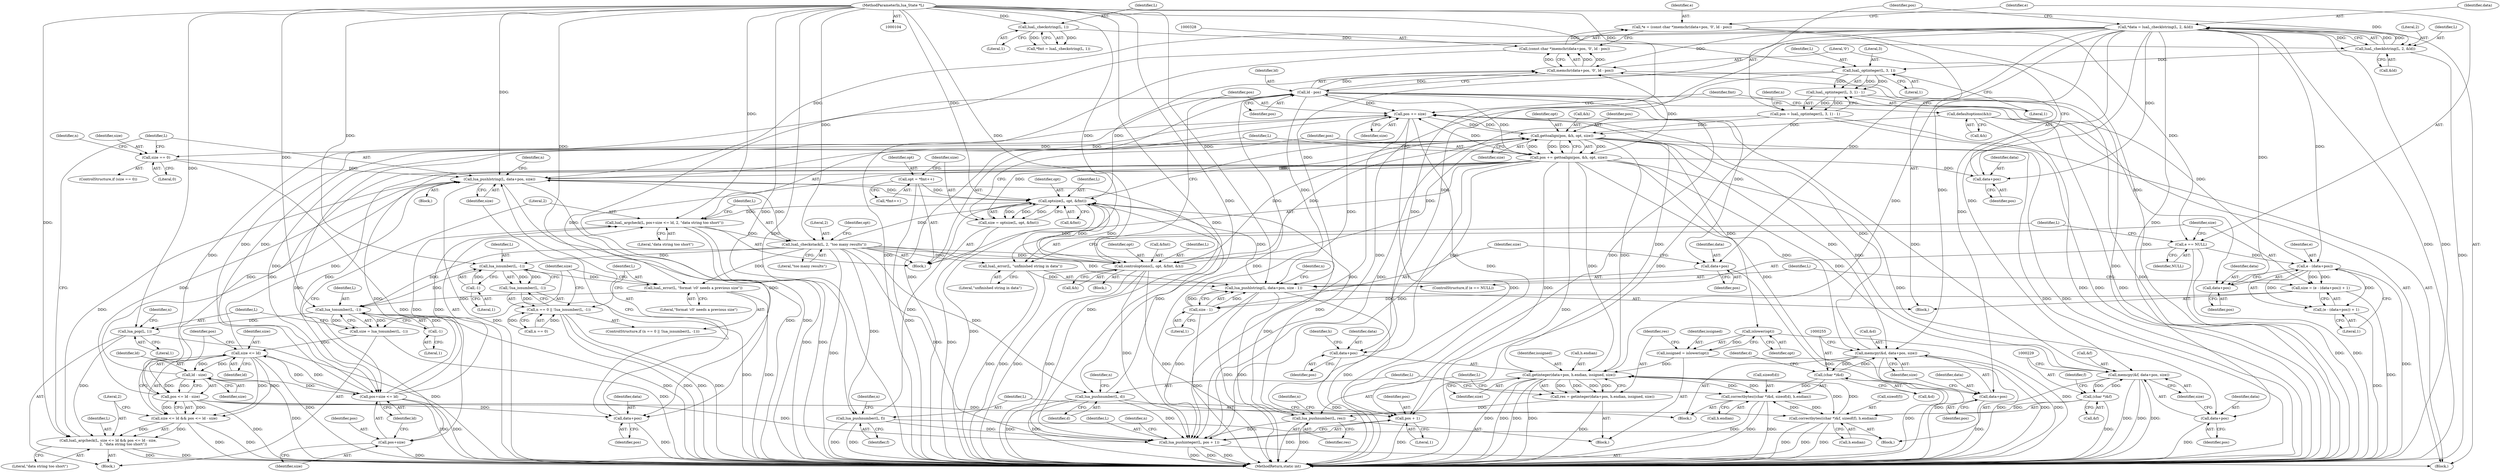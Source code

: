 digraph "0_redis_1eb08bcd4634ae42ec45e8284923ac048beaa4c3@integer" {
"1000325" [label="(Call,*e = (const char *)memchr(data+pos, '\0', ld - pos))"];
"1000327" [label="(Call,(const char *)memchr(data+pos, '\0', ld - pos))"];
"1000329" [label="(Call,memchr(data+pos, '\0', ld - pos))"];
"1000116" [label="(Call,*data = luaL_checklstring(L, 2, &ld))"];
"1000118" [label="(Call,luaL_checklstring(L, 2, &ld))"];
"1000111" [label="(Call,luaL_checkstring(L, 1))"];
"1000105" [label="(MethodParameterIn,lua_State *L)"];
"1000157" [label="(Call,pos += gettoalign(pos, &h, opt, size))"];
"1000159" [label="(Call,gettoalign(pos, &h, opt, size))"];
"1000124" [label="(Call,pos = luaL_optinteger(L, 3, 1) - 1)"];
"1000126" [label="(Call,luaL_optinteger(L, 3, 1) - 1)"];
"1000127" [label="(Call,luaL_optinteger(L, 3, 1))"];
"1000372" [label="(Call,pos += size)"];
"1000313" [label="(Call,lua_pushlstring(L, data+pos, size))"];
"1000300" [label="(Call,luaL_argcheck(L, size <= ld && pos <= ld - size,\n                           2, \"data string too short\"))"];
"1000295" [label="(Call,lua_pop(L, 1))"];
"1000291" [label="(Call,lua_tonumber(L, -1))"];
"1000286" [label="(Call,luaL_error(L, \"format 'c0' needs a previous size\"))"];
"1000282" [label="(Call,lua_isnumber(L, -1))"];
"1000174" [label="(Call,luaL_checkstack(L, 2, \"too many results\"))"];
"1000165" [label="(Call,luaL_argcheck(L, pos+size <= ld, 2, \"data string too short\"))"];
"1000152" [label="(Call,optsize(L, opt, &fmt))"];
"1000208" [label="(Call,lua_pushnumber(L, res))"];
"1000197" [label="(Call,res = getinteger(data+pos, h.endian, issigned, size))"];
"1000199" [label="(Call,getinteger(data+pos, h.endian, issigned, size))"];
"1000253" [label="(Call,correctbytes((char *)&d, sizeof(d), h.endian))"];
"1000254" [label="(Call,(char *)&d)"];
"1000246" [label="(Call,memcpy(&d, data+pos, size))"];
"1000227" [label="(Call,correctbytes((char *)&f, sizeof(f), h.endian))"];
"1000228" [label="(Call,(char *)&f)"];
"1000220" [label="(Call,memcpy(&f, data+pos, size))"];
"1000192" [label="(Call,issigned = islower(opt))"];
"1000194" [label="(Call,islower(opt))"];
"1000237" [label="(Call,lua_pushnumber(L, f))"];
"1000263" [label="(Call,lua_pushnumber(L, d))"];
"1000365" [label="(Call,controloptions(L, opt, &fmt, &h))"];
"1000353" [label="(Call,lua_pushlstring(L, data+pos, size - 1))"];
"1000341" [label="(Call,luaL_error(L, \"unfinished string in data\"))"];
"1000334" [label="(Call,ld - pos)"];
"1000167" [label="(Call,pos+size <= ld)"];
"1000308" [label="(Call,ld - size)"];
"1000303" [label="(Call,size <= ld)"];
"1000289" [label="(Call,size = lua_tonumber(L, -1))"];
"1000358" [label="(Call,size - 1)"];
"1000344" [label="(Call,size = (e - (data+pos)) + 1)"];
"1000347" [label="(Call,e - (data+pos))"];
"1000338" [label="(Call,e == NULL)"];
"1000325" [label="(Call,*e = (const char *)memchr(data+pos, '\0', ld - pos))"];
"1000144" [label="(Call,opt = *fmt++)"];
"1000284" [label="(Call,-1)"];
"1000293" [label="(Call,-1)"];
"1000302" [label="(Call,size <= ld && pos <= ld - size)"];
"1000306" [label="(Call,pos <= ld - size)"];
"1000272" [label="(Call,size == 0)"];
"1000136" [label="(Call,defaultoptions(&h))"];
"1000150" [label="(Call,size = optsize(L, opt, &fmt))"];
"1000375" [label="(Call,lua_pushinteger(L, pos + 1))"];
"1000281" [label="(Call,!lua_isnumber(L, -1))"];
"1000277" [label="(Call,n == 0 || !lua_isnumber(L, -1))"];
"1000377" [label="(Call,pos + 1)"];
"1000315" [label="(Call,data+pos)"];
"1000349" [label="(Call,data+pos)"];
"1000355" [label="(Call,data+pos)"];
"1000168" [label="(Call,pos+size)"];
"1000200" [label="(Call,data+pos)"];
"1000223" [label="(Call,data+pos)"];
"1000249" [label="(Call,data+pos)"];
"1000330" [label="(Call,data+pos)"];
"1000346" [label="(Call,(e - (data+pos)) + 1)"];
"1000375" [label="(Call,lua_pushinteger(L, pos + 1))"];
"1000109" [label="(Call,*fmt = luaL_checkstring(L, 1))"];
"1000124" [label="(Call,pos = luaL_optinteger(L, 3, 1) - 1)"];
"1000131" [label="(Literal,1)"];
"1000174" [label="(Call,luaL_checkstack(L, 2, \"too many results\"))"];
"1000357" [label="(Identifier,pos)"];
"1000362" [label="(Identifier,n)"];
"1000155" [label="(Call,&fmt)"];
"1000259" [label="(Identifier,d)"];
"1000286" [label="(Call,luaL_error(L, \"format 'c0' needs a previous size\"))"];
"1000209" [label="(Identifier,L)"];
"1000336" [label="(Identifier,pos)"];
"1000310" [label="(Identifier,size)"];
"1000311" [label="(Literal,2)"];
"1000234" [label="(Call,h.endian)"];
"1000296" [label="(Identifier,L)"];
"1000146" [label="(Call,*fmt++)"];
"1000331" [label="(Identifier,data)"];
"1000358" [label="(Call,size - 1)"];
"1000173" [label="(Literal,\"data string too short\")"];
"1000376" [label="(Identifier,L)"];
"1000237" [label="(Call,lua_pushnumber(L, f))"];
"1000367" [label="(Identifier,opt)"];
"1000199" [label="(Call,getinteger(data+pos, h.endian, issigned, size))"];
"1000370" [label="(Call,&h)"];
"1000226" [label="(Identifier,size)"];
"1000305" [label="(Identifier,ld)"];
"1000171" [label="(Identifier,ld)"];
"1000279" [label="(Identifier,n)"];
"1000317" [label="(Identifier,pos)"];
"1000197" [label="(Call,res = getinteger(data+pos, h.endian, issigned, size))"];
"1000232" [label="(Call,sizeof(f))"];
"1000278" [label="(Call,n == 0)"];
"1000118" [label="(Call,luaL_checklstring(L, 2, &ld))"];
"1000291" [label="(Call,lua_tonumber(L, -1))"];
"1000130" [label="(Literal,1)"];
"1000227" [label="(Call,correctbytes((char *)&f, sizeof(f), h.endian))"];
"1000193" [label="(Identifier,issigned)"];
"1000333" [label="(Literal,'\0')"];
"1000158" [label="(Identifier,pos)"];
"1000220" [label="(Call,memcpy(&f, data+pos, size))"];
"1000346" [label="(Call,(e - (data+pos)) + 1)"];
"1000250" [label="(Identifier,data)"];
"1000218" [label="(Block,)"];
"1000270" [label="(Block,)"];
"1000360" [label="(Literal,1)"];
"1000247" [label="(Call,&d)"];
"1000344" [label="(Call,size = (e - (data+pos)) + 1)"];
"1000151" [label="(Identifier,size)"];
"1000273" [label="(Identifier,size)"];
"1000208" [label="(Call,lua_pushnumber(L, res))"];
"1000323" [label="(Block,)"];
"1000125" [label="(Identifier,pos)"];
"1000353" [label="(Call,lua_pushlstring(L, data+pos, size - 1))"];
"1000264" [label="(Identifier,L)"];
"1000239" [label="(Identifier,f)"];
"1000301" [label="(Identifier,L)"];
"1000179" [label="(Identifier,opt)"];
"1000160" [label="(Identifier,pos)"];
"1000190" [label="(Block,)"];
"1000206" [label="(Identifier,issigned)"];
"1000244" [label="(Block,)"];
"1000120" [label="(Literal,2)"];
"1000169" [label="(Identifier,pos)"];
"1000350" [label="(Identifier,data)"];
"1000274" [label="(Literal,0)"];
"1000288" [label="(Literal,\"format 'c0' needs a previous size\")"];
"1000297" [label="(Literal,1)"];
"1000334" [label="(Call,ld - pos)"];
"1000263" [label="(Call,lua_pushnumber(L, d))"];
"1000198" [label="(Identifier,res)"];
"1000167" [label="(Call,pos+size <= ld)"];
"1000136" [label="(Call,defaultoptions(&h))"];
"1000373" [label="(Identifier,pos)"];
"1000116" [label="(Call,*data = luaL_checklstring(L, 2, &ld))"];
"1000203" [label="(Call,h.endian)"];
"1000314" [label="(Identifier,L)"];
"1000285" [label="(Literal,1)"];
"1000356" [label="(Identifier,data)"];
"1000105" [label="(MethodParameterIn,lua_State *L)"];
"1000343" [label="(Literal,\"unfinished string in data\")"];
"1000337" [label="(ControlStructure,if (e == NULL))"];
"1000282" [label="(Call,lua_isnumber(L, -1))"];
"1000382" [label="(Identifier,n)"];
"1000347" [label="(Call,e - (data+pos))"];
"1000339" [label="(Identifier,e)"];
"1000284" [label="(Call,-1)"];
"1000177" [label="(Literal,\"too many results\")"];
"1000345" [label="(Identifier,size)"];
"1000180" [label="(Block,)"];
"1000142" [label="(Block,)"];
"1000349" [label="(Call,data+pos)"];
"1000253" [label="(Call,correctbytes((char *)&d, sizeof(d), h.endian))"];
"1000153" [label="(Identifier,L)"];
"1000225" [label="(Identifier,pos)"];
"1000355" [label="(Call,data+pos)"];
"1000304" [label="(Identifier,size)"];
"1000212" [label="(Identifier,n)"];
"1000127" [label="(Call,luaL_optinteger(L, 3, 1))"];
"1000299" [label="(Identifier,n)"];
"1000335" [label="(Identifier,ld)"];
"1000368" [label="(Call,&fmt)"];
"1000308" [label="(Call,ld - size)"];
"1000113" [label="(Literal,1)"];
"1000230" [label="(Call,&f)"];
"1000163" [label="(Identifier,opt)"];
"1000327" [label="(Call,(const char *)memchr(data+pos, '\0', ld - pos))"];
"1000152" [label="(Call,optsize(L, opt, &fmt))"];
"1000313" [label="(Call,lua_pushlstring(L, data+pos, size))"];
"1000366" [label="(Identifier,L)"];
"1000141" [label="(Identifier,fmt)"];
"1000318" [label="(Identifier,size)"];
"1000251" [label="(Identifier,pos)"];
"1000340" [label="(Identifier,NULL)"];
"1000332" [label="(Identifier,pos)"];
"1000307" [label="(Identifier,pos)"];
"1000272" [label="(Call,size == 0)"];
"1000223" [label="(Call,data+pos)"];
"1000224" [label="(Identifier,data)"];
"1000128" [label="(Identifier,L)"];
"1000170" [label="(Identifier,size)"];
"1000365" [label="(Call,controloptions(L, opt, &fmt, &h))"];
"1000117" [label="(Identifier,data)"];
"1000112" [label="(Identifier,L)"];
"1000150" [label="(Call,size = optsize(L, opt, &fmt))"];
"1000287" [label="(Identifier,L)"];
"1000329" [label="(Call,memchr(data+pos, '\0', ld - pos))"];
"1000276" [label="(ControlStructure,if (n == 0 || !lua_isnumber(L, -1)))"];
"1000161" [label="(Call,&h)"];
"1000330" [label="(Call,data+pos)"];
"1000256" [label="(Call,&d)"];
"1000374" [label="(Identifier,size)"];
"1000303" [label="(Call,size <= ld)"];
"1000258" [label="(Call,sizeof(d))"];
"1000195" [label="(Identifier,opt)"];
"1000351" [label="(Identifier,pos)"];
"1000111" [label="(Call,luaL_checkstring(L, 1))"];
"1000320" [label="(Identifier,n)"];
"1000249" [label="(Call,data+pos)"];
"1000254" [label="(Call,(char *)&d)"];
"1000325" [label="(Call,*e = (const char *)memchr(data+pos, '\0', ld - pos))"];
"1000315" [label="(Call,data+pos)"];
"1000271" [label="(ControlStructure,if (size == 0))"];
"1000293" [label="(Call,-1)"];
"1000281" [label="(Call,!lua_isnumber(L, -1))"];
"1000165" [label="(Call,luaL_argcheck(L, pos+size <= ld, 2, \"data string too short\"))"];
"1000316" [label="(Identifier,data)"];
"1000233" [label="(Identifier,f)"];
"1000145" [label="(Identifier,opt)"];
"1000378" [label="(Identifier,pos)"];
"1000246" [label="(Call,memcpy(&d, data+pos, size))"];
"1000372" [label="(Call,pos += size)"];
"1000302" [label="(Call,size <= ld && pos <= ld - size)"];
"1000283" [label="(Identifier,L)"];
"1000312" [label="(Literal,\"data string too short\")"];
"1000166" [label="(Identifier,L)"];
"1000134" [label="(Identifier,n)"];
"1000172" [label="(Literal,2)"];
"1000260" [label="(Call,h.endian)"];
"1000221" [label="(Call,&f)"];
"1000202" [label="(Identifier,pos)"];
"1000300" [label="(Call,luaL_argcheck(L, size <= ld && pos <= ld - size,\n                           2, \"data string too short\"))"];
"1000207" [label="(Identifier,size)"];
"1000275" [label="(Block,)"];
"1000379" [label="(Literal,1)"];
"1000194" [label="(Call,islower(opt))"];
"1000294" [label="(Literal,1)"];
"1000326" [label="(Identifier,e)"];
"1000289" [label="(Call,size = lua_tonumber(L, -1))"];
"1000119" [label="(Identifier,L)"];
"1000354" [label="(Identifier,L)"];
"1000309" [label="(Identifier,ld)"];
"1000175" [label="(Identifier,L)"];
"1000228" [label="(Call,(char *)&f)"];
"1000204" [label="(Identifier,h)"];
"1000144" [label="(Call,opt = *fmt++)"];
"1000290" [label="(Identifier,size)"];
"1000192" [label="(Call,issigned = islower(opt))"];
"1000129" [label="(Literal,3)"];
"1000201" [label="(Identifier,data)"];
"1000176" [label="(Literal,2)"];
"1000338" [label="(Call,e == NULL)"];
"1000137" [label="(Call,&h)"];
"1000210" [label="(Identifier,res)"];
"1000238" [label="(Identifier,L)"];
"1000267" [label="(Identifier,n)"];
"1000341" [label="(Call,luaL_error(L, \"unfinished string in data\"))"];
"1000252" [label="(Identifier,size)"];
"1000352" [label="(Literal,1)"];
"1000157" [label="(Call,pos += gettoalign(pos, &h, opt, size))"];
"1000241" [label="(Identifier,n)"];
"1000106" [label="(Block,)"];
"1000121" [label="(Call,&ld)"];
"1000295" [label="(Call,lua_pop(L, 1))"];
"1000348" [label="(Identifier,e)"];
"1000159" [label="(Call,gettoalign(pos, &h, opt, size))"];
"1000377" [label="(Call,pos + 1)"];
"1000154" [label="(Identifier,opt)"];
"1000277" [label="(Call,n == 0 || !lua_isnumber(L, -1))"];
"1000359" [label="(Identifier,size)"];
"1000342" [label="(Identifier,L)"];
"1000292" [label="(Identifier,L)"];
"1000168" [label="(Call,pos+size)"];
"1000306" [label="(Call,pos <= ld - size)"];
"1000164" [label="(Identifier,size)"];
"1000265" [label="(Identifier,d)"];
"1000200" [label="(Call,data+pos)"];
"1000126" [label="(Call,luaL_optinteger(L, 3, 1) - 1)"];
"1000384" [label="(MethodReturn,static int)"];
"1000325" -> "1000323"  [label="AST: "];
"1000325" -> "1000327"  [label="CFG: "];
"1000326" -> "1000325"  [label="AST: "];
"1000327" -> "1000325"  [label="AST: "];
"1000339" -> "1000325"  [label="CFG: "];
"1000325" -> "1000384"  [label="DDG: "];
"1000327" -> "1000325"  [label="DDG: "];
"1000325" -> "1000338"  [label="DDG: "];
"1000327" -> "1000329"  [label="CFG: "];
"1000328" -> "1000327"  [label="AST: "];
"1000329" -> "1000327"  [label="AST: "];
"1000327" -> "1000384"  [label="DDG: "];
"1000329" -> "1000327"  [label="DDG: "];
"1000329" -> "1000327"  [label="DDG: "];
"1000329" -> "1000327"  [label="DDG: "];
"1000329" -> "1000334"  [label="CFG: "];
"1000330" -> "1000329"  [label="AST: "];
"1000333" -> "1000329"  [label="AST: "];
"1000334" -> "1000329"  [label="AST: "];
"1000329" -> "1000384"  [label="DDG: "];
"1000116" -> "1000329"  [label="DDG: "];
"1000157" -> "1000329"  [label="DDG: "];
"1000334" -> "1000329"  [label="DDG: "];
"1000334" -> "1000329"  [label="DDG: "];
"1000116" -> "1000106"  [label="AST: "];
"1000116" -> "1000118"  [label="CFG: "];
"1000117" -> "1000116"  [label="AST: "];
"1000118" -> "1000116"  [label="AST: "];
"1000125" -> "1000116"  [label="CFG: "];
"1000116" -> "1000384"  [label="DDG: "];
"1000116" -> "1000384"  [label="DDG: "];
"1000118" -> "1000116"  [label="DDG: "];
"1000118" -> "1000116"  [label="DDG: "];
"1000118" -> "1000116"  [label="DDG: "];
"1000116" -> "1000199"  [label="DDG: "];
"1000116" -> "1000200"  [label="DDG: "];
"1000116" -> "1000220"  [label="DDG: "];
"1000116" -> "1000223"  [label="DDG: "];
"1000116" -> "1000246"  [label="DDG: "];
"1000116" -> "1000249"  [label="DDG: "];
"1000116" -> "1000313"  [label="DDG: "];
"1000116" -> "1000315"  [label="DDG: "];
"1000116" -> "1000330"  [label="DDG: "];
"1000116" -> "1000347"  [label="DDG: "];
"1000116" -> "1000349"  [label="DDG: "];
"1000116" -> "1000353"  [label="DDG: "];
"1000116" -> "1000355"  [label="DDG: "];
"1000118" -> "1000121"  [label="CFG: "];
"1000119" -> "1000118"  [label="AST: "];
"1000120" -> "1000118"  [label="AST: "];
"1000121" -> "1000118"  [label="AST: "];
"1000118" -> "1000384"  [label="DDG: "];
"1000111" -> "1000118"  [label="DDG: "];
"1000105" -> "1000118"  [label="DDG: "];
"1000118" -> "1000127"  [label="DDG: "];
"1000111" -> "1000109"  [label="AST: "];
"1000111" -> "1000113"  [label="CFG: "];
"1000112" -> "1000111"  [label="AST: "];
"1000113" -> "1000111"  [label="AST: "];
"1000109" -> "1000111"  [label="CFG: "];
"1000111" -> "1000109"  [label="DDG: "];
"1000111" -> "1000109"  [label="DDG: "];
"1000105" -> "1000111"  [label="DDG: "];
"1000105" -> "1000104"  [label="AST: "];
"1000105" -> "1000384"  [label="DDG: "];
"1000105" -> "1000127"  [label="DDG: "];
"1000105" -> "1000152"  [label="DDG: "];
"1000105" -> "1000165"  [label="DDG: "];
"1000105" -> "1000174"  [label="DDG: "];
"1000105" -> "1000208"  [label="DDG: "];
"1000105" -> "1000237"  [label="DDG: "];
"1000105" -> "1000263"  [label="DDG: "];
"1000105" -> "1000282"  [label="DDG: "];
"1000105" -> "1000286"  [label="DDG: "];
"1000105" -> "1000291"  [label="DDG: "];
"1000105" -> "1000295"  [label="DDG: "];
"1000105" -> "1000300"  [label="DDG: "];
"1000105" -> "1000313"  [label="DDG: "];
"1000105" -> "1000341"  [label="DDG: "];
"1000105" -> "1000353"  [label="DDG: "];
"1000105" -> "1000365"  [label="DDG: "];
"1000105" -> "1000375"  [label="DDG: "];
"1000157" -> "1000142"  [label="AST: "];
"1000157" -> "1000159"  [label="CFG: "];
"1000158" -> "1000157"  [label="AST: "];
"1000159" -> "1000157"  [label="AST: "];
"1000166" -> "1000157"  [label="CFG: "];
"1000157" -> "1000384"  [label="DDG: "];
"1000159" -> "1000157"  [label="DDG: "];
"1000159" -> "1000157"  [label="DDG: "];
"1000159" -> "1000157"  [label="DDG: "];
"1000159" -> "1000157"  [label="DDG: "];
"1000157" -> "1000167"  [label="DDG: "];
"1000157" -> "1000168"  [label="DDG: "];
"1000157" -> "1000199"  [label="DDG: "];
"1000157" -> "1000200"  [label="DDG: "];
"1000157" -> "1000220"  [label="DDG: "];
"1000157" -> "1000223"  [label="DDG: "];
"1000157" -> "1000246"  [label="DDG: "];
"1000157" -> "1000249"  [label="DDG: "];
"1000157" -> "1000306"  [label="DDG: "];
"1000157" -> "1000313"  [label="DDG: "];
"1000157" -> "1000315"  [label="DDG: "];
"1000157" -> "1000330"  [label="DDG: "];
"1000157" -> "1000334"  [label="DDG: "];
"1000157" -> "1000372"  [label="DDG: "];
"1000157" -> "1000375"  [label="DDG: "];
"1000157" -> "1000377"  [label="DDG: "];
"1000159" -> "1000164"  [label="CFG: "];
"1000160" -> "1000159"  [label="AST: "];
"1000161" -> "1000159"  [label="AST: "];
"1000163" -> "1000159"  [label="AST: "];
"1000164" -> "1000159"  [label="AST: "];
"1000159" -> "1000384"  [label="DDG: "];
"1000159" -> "1000384"  [label="DDG: "];
"1000124" -> "1000159"  [label="DDG: "];
"1000372" -> "1000159"  [label="DDG: "];
"1000365" -> "1000159"  [label="DDG: "];
"1000136" -> "1000159"  [label="DDG: "];
"1000152" -> "1000159"  [label="DDG: "];
"1000150" -> "1000159"  [label="DDG: "];
"1000159" -> "1000167"  [label="DDG: "];
"1000159" -> "1000168"  [label="DDG: "];
"1000159" -> "1000194"  [label="DDG: "];
"1000159" -> "1000199"  [label="DDG: "];
"1000159" -> "1000220"  [label="DDG: "];
"1000159" -> "1000246"  [label="DDG: "];
"1000159" -> "1000272"  [label="DDG: "];
"1000159" -> "1000365"  [label="DDG: "];
"1000159" -> "1000365"  [label="DDG: "];
"1000159" -> "1000372"  [label="DDG: "];
"1000124" -> "1000106"  [label="AST: "];
"1000124" -> "1000126"  [label="CFG: "];
"1000125" -> "1000124"  [label="AST: "];
"1000126" -> "1000124"  [label="AST: "];
"1000134" -> "1000124"  [label="CFG: "];
"1000124" -> "1000384"  [label="DDG: "];
"1000126" -> "1000124"  [label="DDG: "];
"1000126" -> "1000124"  [label="DDG: "];
"1000124" -> "1000375"  [label="DDG: "];
"1000124" -> "1000377"  [label="DDG: "];
"1000126" -> "1000131"  [label="CFG: "];
"1000127" -> "1000126"  [label="AST: "];
"1000131" -> "1000126"  [label="AST: "];
"1000126" -> "1000384"  [label="DDG: "];
"1000127" -> "1000126"  [label="DDG: "];
"1000127" -> "1000126"  [label="DDG: "];
"1000127" -> "1000126"  [label="DDG: "];
"1000127" -> "1000130"  [label="CFG: "];
"1000128" -> "1000127"  [label="AST: "];
"1000129" -> "1000127"  [label="AST: "];
"1000130" -> "1000127"  [label="AST: "];
"1000131" -> "1000127"  [label="CFG: "];
"1000127" -> "1000152"  [label="DDG: "];
"1000127" -> "1000375"  [label="DDG: "];
"1000372" -> "1000142"  [label="AST: "];
"1000372" -> "1000374"  [label="CFG: "];
"1000373" -> "1000372"  [label="AST: "];
"1000374" -> "1000372"  [label="AST: "];
"1000141" -> "1000372"  [label="CFG: "];
"1000372" -> "1000384"  [label="DDG: "];
"1000313" -> "1000372"  [label="DDG: "];
"1000220" -> "1000372"  [label="DDG: "];
"1000246" -> "1000372"  [label="DDG: "];
"1000199" -> "1000372"  [label="DDG: "];
"1000358" -> "1000372"  [label="DDG: "];
"1000334" -> "1000372"  [label="DDG: "];
"1000306" -> "1000372"  [label="DDG: "];
"1000372" -> "1000375"  [label="DDG: "];
"1000372" -> "1000377"  [label="DDG: "];
"1000313" -> "1000270"  [label="AST: "];
"1000313" -> "1000318"  [label="CFG: "];
"1000314" -> "1000313"  [label="AST: "];
"1000315" -> "1000313"  [label="AST: "];
"1000318" -> "1000313"  [label="AST: "];
"1000320" -> "1000313"  [label="CFG: "];
"1000313" -> "1000384"  [label="DDG: "];
"1000313" -> "1000384"  [label="DDG: "];
"1000313" -> "1000384"  [label="DDG: "];
"1000313" -> "1000152"  [label="DDG: "];
"1000300" -> "1000313"  [label="DDG: "];
"1000174" -> "1000313"  [label="DDG: "];
"1000306" -> "1000313"  [label="DDG: "];
"1000308" -> "1000313"  [label="DDG: "];
"1000303" -> "1000313"  [label="DDG: "];
"1000272" -> "1000313"  [label="DDG: "];
"1000313" -> "1000375"  [label="DDG: "];
"1000300" -> "1000275"  [label="AST: "];
"1000300" -> "1000312"  [label="CFG: "];
"1000301" -> "1000300"  [label="AST: "];
"1000302" -> "1000300"  [label="AST: "];
"1000311" -> "1000300"  [label="AST: "];
"1000312" -> "1000300"  [label="AST: "];
"1000314" -> "1000300"  [label="CFG: "];
"1000300" -> "1000384"  [label="DDG: "];
"1000300" -> "1000384"  [label="DDG: "];
"1000295" -> "1000300"  [label="DDG: "];
"1000302" -> "1000300"  [label="DDG: "];
"1000302" -> "1000300"  [label="DDG: "];
"1000295" -> "1000275"  [label="AST: "];
"1000295" -> "1000297"  [label="CFG: "];
"1000296" -> "1000295"  [label="AST: "];
"1000297" -> "1000295"  [label="AST: "];
"1000299" -> "1000295"  [label="CFG: "];
"1000295" -> "1000384"  [label="DDG: "];
"1000291" -> "1000295"  [label="DDG: "];
"1000291" -> "1000289"  [label="AST: "];
"1000291" -> "1000293"  [label="CFG: "];
"1000292" -> "1000291"  [label="AST: "];
"1000293" -> "1000291"  [label="AST: "];
"1000289" -> "1000291"  [label="CFG: "];
"1000291" -> "1000384"  [label="DDG: "];
"1000291" -> "1000289"  [label="DDG: "];
"1000291" -> "1000289"  [label="DDG: "];
"1000286" -> "1000291"  [label="DDG: "];
"1000282" -> "1000291"  [label="DDG: "];
"1000174" -> "1000291"  [label="DDG: "];
"1000293" -> "1000291"  [label="DDG: "];
"1000286" -> "1000276"  [label="AST: "];
"1000286" -> "1000288"  [label="CFG: "];
"1000287" -> "1000286"  [label="AST: "];
"1000288" -> "1000286"  [label="AST: "];
"1000290" -> "1000286"  [label="CFG: "];
"1000286" -> "1000384"  [label="DDG: "];
"1000282" -> "1000286"  [label="DDG: "];
"1000174" -> "1000286"  [label="DDG: "];
"1000282" -> "1000281"  [label="AST: "];
"1000282" -> "1000284"  [label="CFG: "];
"1000283" -> "1000282"  [label="AST: "];
"1000284" -> "1000282"  [label="AST: "];
"1000281" -> "1000282"  [label="CFG: "];
"1000282" -> "1000281"  [label="DDG: "];
"1000282" -> "1000281"  [label="DDG: "];
"1000174" -> "1000282"  [label="DDG: "];
"1000284" -> "1000282"  [label="DDG: "];
"1000174" -> "1000142"  [label="AST: "];
"1000174" -> "1000177"  [label="CFG: "];
"1000175" -> "1000174"  [label="AST: "];
"1000176" -> "1000174"  [label="AST: "];
"1000177" -> "1000174"  [label="AST: "];
"1000179" -> "1000174"  [label="CFG: "];
"1000174" -> "1000384"  [label="DDG: "];
"1000174" -> "1000152"  [label="DDG: "];
"1000165" -> "1000174"  [label="DDG: "];
"1000174" -> "1000208"  [label="DDG: "];
"1000174" -> "1000237"  [label="DDG: "];
"1000174" -> "1000263"  [label="DDG: "];
"1000174" -> "1000341"  [label="DDG: "];
"1000174" -> "1000353"  [label="DDG: "];
"1000174" -> "1000365"  [label="DDG: "];
"1000174" -> "1000375"  [label="DDG: "];
"1000165" -> "1000142"  [label="AST: "];
"1000165" -> "1000173"  [label="CFG: "];
"1000166" -> "1000165"  [label="AST: "];
"1000167" -> "1000165"  [label="AST: "];
"1000172" -> "1000165"  [label="AST: "];
"1000173" -> "1000165"  [label="AST: "];
"1000175" -> "1000165"  [label="CFG: "];
"1000165" -> "1000384"  [label="DDG: "];
"1000165" -> "1000384"  [label="DDG: "];
"1000152" -> "1000165"  [label="DDG: "];
"1000167" -> "1000165"  [label="DDG: "];
"1000167" -> "1000165"  [label="DDG: "];
"1000152" -> "1000150"  [label="AST: "];
"1000152" -> "1000155"  [label="CFG: "];
"1000153" -> "1000152"  [label="AST: "];
"1000154" -> "1000152"  [label="AST: "];
"1000155" -> "1000152"  [label="AST: "];
"1000150" -> "1000152"  [label="CFG: "];
"1000152" -> "1000384"  [label="DDG: "];
"1000152" -> "1000150"  [label="DDG: "];
"1000152" -> "1000150"  [label="DDG: "];
"1000152" -> "1000150"  [label="DDG: "];
"1000208" -> "1000152"  [label="DDG: "];
"1000237" -> "1000152"  [label="DDG: "];
"1000263" -> "1000152"  [label="DDG: "];
"1000365" -> "1000152"  [label="DDG: "];
"1000365" -> "1000152"  [label="DDG: "];
"1000353" -> "1000152"  [label="DDG: "];
"1000144" -> "1000152"  [label="DDG: "];
"1000152" -> "1000365"  [label="DDG: "];
"1000208" -> "1000190"  [label="AST: "];
"1000208" -> "1000210"  [label="CFG: "];
"1000209" -> "1000208"  [label="AST: "];
"1000210" -> "1000208"  [label="AST: "];
"1000212" -> "1000208"  [label="CFG: "];
"1000208" -> "1000384"  [label="DDG: "];
"1000208" -> "1000384"  [label="DDG: "];
"1000197" -> "1000208"  [label="DDG: "];
"1000208" -> "1000375"  [label="DDG: "];
"1000197" -> "1000190"  [label="AST: "];
"1000197" -> "1000199"  [label="CFG: "];
"1000198" -> "1000197"  [label="AST: "];
"1000199" -> "1000197"  [label="AST: "];
"1000209" -> "1000197"  [label="CFG: "];
"1000197" -> "1000384"  [label="DDG: "];
"1000199" -> "1000197"  [label="DDG: "];
"1000199" -> "1000197"  [label="DDG: "];
"1000199" -> "1000197"  [label="DDG: "];
"1000199" -> "1000197"  [label="DDG: "];
"1000199" -> "1000207"  [label="CFG: "];
"1000200" -> "1000199"  [label="AST: "];
"1000203" -> "1000199"  [label="AST: "];
"1000206" -> "1000199"  [label="AST: "];
"1000207" -> "1000199"  [label="AST: "];
"1000199" -> "1000384"  [label="DDG: "];
"1000199" -> "1000384"  [label="DDG: "];
"1000199" -> "1000384"  [label="DDG: "];
"1000199" -> "1000384"  [label="DDG: "];
"1000253" -> "1000199"  [label="DDG: "];
"1000227" -> "1000199"  [label="DDG: "];
"1000192" -> "1000199"  [label="DDG: "];
"1000199" -> "1000227"  [label="DDG: "];
"1000199" -> "1000253"  [label="DDG: "];
"1000253" -> "1000244"  [label="AST: "];
"1000253" -> "1000260"  [label="CFG: "];
"1000254" -> "1000253"  [label="AST: "];
"1000258" -> "1000253"  [label="AST: "];
"1000260" -> "1000253"  [label="AST: "];
"1000264" -> "1000253"  [label="CFG: "];
"1000253" -> "1000384"  [label="DDG: "];
"1000253" -> "1000384"  [label="DDG: "];
"1000253" -> "1000384"  [label="DDG: "];
"1000253" -> "1000227"  [label="DDG: "];
"1000254" -> "1000253"  [label="DDG: "];
"1000227" -> "1000253"  [label="DDG: "];
"1000254" -> "1000256"  [label="CFG: "];
"1000255" -> "1000254"  [label="AST: "];
"1000256" -> "1000254"  [label="AST: "];
"1000259" -> "1000254"  [label="CFG: "];
"1000254" -> "1000384"  [label="DDG: "];
"1000254" -> "1000246"  [label="DDG: "];
"1000246" -> "1000254"  [label="DDG: "];
"1000246" -> "1000244"  [label="AST: "];
"1000246" -> "1000252"  [label="CFG: "];
"1000247" -> "1000246"  [label="AST: "];
"1000249" -> "1000246"  [label="AST: "];
"1000252" -> "1000246"  [label="AST: "];
"1000255" -> "1000246"  [label="CFG: "];
"1000246" -> "1000384"  [label="DDG: "];
"1000246" -> "1000384"  [label="DDG: "];
"1000246" -> "1000384"  [label="DDG: "];
"1000227" -> "1000218"  [label="AST: "];
"1000227" -> "1000234"  [label="CFG: "];
"1000228" -> "1000227"  [label="AST: "];
"1000232" -> "1000227"  [label="AST: "];
"1000234" -> "1000227"  [label="AST: "];
"1000238" -> "1000227"  [label="CFG: "];
"1000227" -> "1000384"  [label="DDG: "];
"1000227" -> "1000384"  [label="DDG: "];
"1000227" -> "1000384"  [label="DDG: "];
"1000228" -> "1000227"  [label="DDG: "];
"1000228" -> "1000230"  [label="CFG: "];
"1000229" -> "1000228"  [label="AST: "];
"1000230" -> "1000228"  [label="AST: "];
"1000233" -> "1000228"  [label="CFG: "];
"1000228" -> "1000384"  [label="DDG: "];
"1000228" -> "1000220"  [label="DDG: "];
"1000220" -> "1000228"  [label="DDG: "];
"1000220" -> "1000218"  [label="AST: "];
"1000220" -> "1000226"  [label="CFG: "];
"1000221" -> "1000220"  [label="AST: "];
"1000223" -> "1000220"  [label="AST: "];
"1000226" -> "1000220"  [label="AST: "];
"1000229" -> "1000220"  [label="CFG: "];
"1000220" -> "1000384"  [label="DDG: "];
"1000220" -> "1000384"  [label="DDG: "];
"1000220" -> "1000384"  [label="DDG: "];
"1000192" -> "1000190"  [label="AST: "];
"1000192" -> "1000194"  [label="CFG: "];
"1000193" -> "1000192"  [label="AST: "];
"1000194" -> "1000192"  [label="AST: "];
"1000198" -> "1000192"  [label="CFG: "];
"1000192" -> "1000384"  [label="DDG: "];
"1000194" -> "1000192"  [label="DDG: "];
"1000194" -> "1000195"  [label="CFG: "];
"1000195" -> "1000194"  [label="AST: "];
"1000194" -> "1000384"  [label="DDG: "];
"1000237" -> "1000218"  [label="AST: "];
"1000237" -> "1000239"  [label="CFG: "];
"1000238" -> "1000237"  [label="AST: "];
"1000239" -> "1000237"  [label="AST: "];
"1000241" -> "1000237"  [label="CFG: "];
"1000237" -> "1000384"  [label="DDG: "];
"1000237" -> "1000384"  [label="DDG: "];
"1000237" -> "1000375"  [label="DDG: "];
"1000263" -> "1000244"  [label="AST: "];
"1000263" -> "1000265"  [label="CFG: "];
"1000264" -> "1000263"  [label="AST: "];
"1000265" -> "1000263"  [label="AST: "];
"1000267" -> "1000263"  [label="CFG: "];
"1000263" -> "1000384"  [label="DDG: "];
"1000263" -> "1000384"  [label="DDG: "];
"1000263" -> "1000375"  [label="DDG: "];
"1000365" -> "1000180"  [label="AST: "];
"1000365" -> "1000370"  [label="CFG: "];
"1000366" -> "1000365"  [label="AST: "];
"1000367" -> "1000365"  [label="AST: "];
"1000368" -> "1000365"  [label="AST: "];
"1000370" -> "1000365"  [label="AST: "];
"1000373" -> "1000365"  [label="CFG: "];
"1000365" -> "1000384"  [label="DDG: "];
"1000365" -> "1000384"  [label="DDG: "];
"1000365" -> "1000384"  [label="DDG: "];
"1000365" -> "1000384"  [label="DDG: "];
"1000365" -> "1000375"  [label="DDG: "];
"1000353" -> "1000323"  [label="AST: "];
"1000353" -> "1000358"  [label="CFG: "];
"1000354" -> "1000353"  [label="AST: "];
"1000355" -> "1000353"  [label="AST: "];
"1000358" -> "1000353"  [label="AST: "];
"1000362" -> "1000353"  [label="CFG: "];
"1000353" -> "1000384"  [label="DDG: "];
"1000353" -> "1000384"  [label="DDG: "];
"1000353" -> "1000384"  [label="DDG: "];
"1000341" -> "1000353"  [label="DDG: "];
"1000334" -> "1000353"  [label="DDG: "];
"1000358" -> "1000353"  [label="DDG: "];
"1000358" -> "1000353"  [label="DDG: "];
"1000353" -> "1000375"  [label="DDG: "];
"1000341" -> "1000337"  [label="AST: "];
"1000341" -> "1000343"  [label="CFG: "];
"1000342" -> "1000341"  [label="AST: "];
"1000343" -> "1000341"  [label="AST: "];
"1000345" -> "1000341"  [label="CFG: "];
"1000341" -> "1000384"  [label="DDG: "];
"1000334" -> "1000336"  [label="CFG: "];
"1000335" -> "1000334"  [label="AST: "];
"1000336" -> "1000334"  [label="AST: "];
"1000334" -> "1000384"  [label="DDG: "];
"1000334" -> "1000167"  [label="DDG: "];
"1000167" -> "1000334"  [label="DDG: "];
"1000334" -> "1000347"  [label="DDG: "];
"1000334" -> "1000349"  [label="DDG: "];
"1000334" -> "1000355"  [label="DDG: "];
"1000334" -> "1000375"  [label="DDG: "];
"1000334" -> "1000377"  [label="DDG: "];
"1000167" -> "1000171"  [label="CFG: "];
"1000168" -> "1000167"  [label="AST: "];
"1000171" -> "1000167"  [label="AST: "];
"1000172" -> "1000167"  [label="CFG: "];
"1000167" -> "1000384"  [label="DDG: "];
"1000167" -> "1000384"  [label="DDG: "];
"1000308" -> "1000167"  [label="DDG: "];
"1000303" -> "1000167"  [label="DDG: "];
"1000167" -> "1000303"  [label="DDG: "];
"1000308" -> "1000306"  [label="AST: "];
"1000308" -> "1000310"  [label="CFG: "];
"1000309" -> "1000308"  [label="AST: "];
"1000310" -> "1000308"  [label="AST: "];
"1000306" -> "1000308"  [label="CFG: "];
"1000308" -> "1000384"  [label="DDG: "];
"1000308" -> "1000306"  [label="DDG: "];
"1000308" -> "1000306"  [label="DDG: "];
"1000303" -> "1000308"  [label="DDG: "];
"1000303" -> "1000308"  [label="DDG: "];
"1000303" -> "1000302"  [label="AST: "];
"1000303" -> "1000305"  [label="CFG: "];
"1000304" -> "1000303"  [label="AST: "];
"1000305" -> "1000303"  [label="AST: "];
"1000307" -> "1000303"  [label="CFG: "];
"1000302" -> "1000303"  [label="CFG: "];
"1000303" -> "1000384"  [label="DDG: "];
"1000303" -> "1000302"  [label="DDG: "];
"1000303" -> "1000302"  [label="DDG: "];
"1000289" -> "1000303"  [label="DDG: "];
"1000289" -> "1000275"  [label="AST: "];
"1000290" -> "1000289"  [label="AST: "];
"1000296" -> "1000289"  [label="CFG: "];
"1000289" -> "1000384"  [label="DDG: "];
"1000358" -> "1000360"  [label="CFG: "];
"1000359" -> "1000358"  [label="AST: "];
"1000360" -> "1000358"  [label="AST: "];
"1000358" -> "1000384"  [label="DDG: "];
"1000344" -> "1000358"  [label="DDG: "];
"1000344" -> "1000323"  [label="AST: "];
"1000344" -> "1000346"  [label="CFG: "];
"1000345" -> "1000344"  [label="AST: "];
"1000346" -> "1000344"  [label="AST: "];
"1000354" -> "1000344"  [label="CFG: "];
"1000344" -> "1000384"  [label="DDG: "];
"1000347" -> "1000344"  [label="DDG: "];
"1000347" -> "1000344"  [label="DDG: "];
"1000347" -> "1000346"  [label="AST: "];
"1000347" -> "1000349"  [label="CFG: "];
"1000348" -> "1000347"  [label="AST: "];
"1000349" -> "1000347"  [label="AST: "];
"1000352" -> "1000347"  [label="CFG: "];
"1000347" -> "1000384"  [label="DDG: "];
"1000347" -> "1000346"  [label="DDG: "];
"1000347" -> "1000346"  [label="DDG: "];
"1000338" -> "1000347"  [label="DDG: "];
"1000338" -> "1000337"  [label="AST: "];
"1000338" -> "1000340"  [label="CFG: "];
"1000339" -> "1000338"  [label="AST: "];
"1000340" -> "1000338"  [label="AST: "];
"1000342" -> "1000338"  [label="CFG: "];
"1000345" -> "1000338"  [label="CFG: "];
"1000338" -> "1000384"  [label="DDG: "];
"1000338" -> "1000384"  [label="DDG: "];
"1000144" -> "1000142"  [label="AST: "];
"1000144" -> "1000146"  [label="CFG: "];
"1000145" -> "1000144"  [label="AST: "];
"1000146" -> "1000144"  [label="AST: "];
"1000151" -> "1000144"  [label="CFG: "];
"1000144" -> "1000384"  [label="DDG: "];
"1000284" -> "1000285"  [label="CFG: "];
"1000285" -> "1000284"  [label="AST: "];
"1000293" -> "1000294"  [label="CFG: "];
"1000294" -> "1000293"  [label="AST: "];
"1000302" -> "1000306"  [label="CFG: "];
"1000306" -> "1000302"  [label="AST: "];
"1000311" -> "1000302"  [label="CFG: "];
"1000302" -> "1000384"  [label="DDG: "];
"1000302" -> "1000384"  [label="DDG: "];
"1000306" -> "1000302"  [label="DDG: "];
"1000306" -> "1000302"  [label="DDG: "];
"1000307" -> "1000306"  [label="AST: "];
"1000306" -> "1000384"  [label="DDG: "];
"1000306" -> "1000315"  [label="DDG: "];
"1000306" -> "1000375"  [label="DDG: "];
"1000306" -> "1000377"  [label="DDG: "];
"1000272" -> "1000271"  [label="AST: "];
"1000272" -> "1000274"  [label="CFG: "];
"1000273" -> "1000272"  [label="AST: "];
"1000274" -> "1000272"  [label="AST: "];
"1000279" -> "1000272"  [label="CFG: "];
"1000314" -> "1000272"  [label="CFG: "];
"1000272" -> "1000384"  [label="DDG: "];
"1000136" -> "1000106"  [label="AST: "];
"1000136" -> "1000137"  [label="CFG: "];
"1000137" -> "1000136"  [label="AST: "];
"1000141" -> "1000136"  [label="CFG: "];
"1000136" -> "1000384"  [label="DDG: "];
"1000136" -> "1000384"  [label="DDG: "];
"1000150" -> "1000142"  [label="AST: "];
"1000151" -> "1000150"  [label="AST: "];
"1000158" -> "1000150"  [label="CFG: "];
"1000150" -> "1000384"  [label="DDG: "];
"1000375" -> "1000106"  [label="AST: "];
"1000375" -> "1000377"  [label="CFG: "];
"1000376" -> "1000375"  [label="AST: "];
"1000377" -> "1000375"  [label="AST: "];
"1000382" -> "1000375"  [label="CFG: "];
"1000375" -> "1000384"  [label="DDG: "];
"1000375" -> "1000384"  [label="DDG: "];
"1000375" -> "1000384"  [label="DDG: "];
"1000281" -> "1000277"  [label="AST: "];
"1000277" -> "1000281"  [label="CFG: "];
"1000281" -> "1000384"  [label="DDG: "];
"1000281" -> "1000277"  [label="DDG: "];
"1000277" -> "1000276"  [label="AST: "];
"1000277" -> "1000278"  [label="CFG: "];
"1000278" -> "1000277"  [label="AST: "];
"1000287" -> "1000277"  [label="CFG: "];
"1000290" -> "1000277"  [label="CFG: "];
"1000277" -> "1000384"  [label="DDG: "];
"1000277" -> "1000384"  [label="DDG: "];
"1000277" -> "1000384"  [label="DDG: "];
"1000278" -> "1000277"  [label="DDG: "];
"1000278" -> "1000277"  [label="DDG: "];
"1000377" -> "1000379"  [label="CFG: "];
"1000378" -> "1000377"  [label="AST: "];
"1000379" -> "1000377"  [label="AST: "];
"1000377" -> "1000384"  [label="DDG: "];
"1000315" -> "1000317"  [label="CFG: "];
"1000316" -> "1000315"  [label="AST: "];
"1000317" -> "1000315"  [label="AST: "];
"1000318" -> "1000315"  [label="CFG: "];
"1000315" -> "1000384"  [label="DDG: "];
"1000349" -> "1000351"  [label="CFG: "];
"1000350" -> "1000349"  [label="AST: "];
"1000351" -> "1000349"  [label="AST: "];
"1000355" -> "1000357"  [label="CFG: "];
"1000356" -> "1000355"  [label="AST: "];
"1000357" -> "1000355"  [label="AST: "];
"1000359" -> "1000355"  [label="CFG: "];
"1000355" -> "1000384"  [label="DDG: "];
"1000168" -> "1000170"  [label="CFG: "];
"1000169" -> "1000168"  [label="AST: "];
"1000170" -> "1000168"  [label="AST: "];
"1000171" -> "1000168"  [label="CFG: "];
"1000168" -> "1000384"  [label="DDG: "];
"1000200" -> "1000202"  [label="CFG: "];
"1000201" -> "1000200"  [label="AST: "];
"1000202" -> "1000200"  [label="AST: "];
"1000204" -> "1000200"  [label="CFG: "];
"1000200" -> "1000384"  [label="DDG: "];
"1000223" -> "1000225"  [label="CFG: "];
"1000224" -> "1000223"  [label="AST: "];
"1000225" -> "1000223"  [label="AST: "];
"1000226" -> "1000223"  [label="CFG: "];
"1000223" -> "1000384"  [label="DDG: "];
"1000249" -> "1000251"  [label="CFG: "];
"1000250" -> "1000249"  [label="AST: "];
"1000251" -> "1000249"  [label="AST: "];
"1000252" -> "1000249"  [label="CFG: "];
"1000249" -> "1000384"  [label="DDG: "];
"1000330" -> "1000332"  [label="CFG: "];
"1000331" -> "1000330"  [label="AST: "];
"1000332" -> "1000330"  [label="AST: "];
"1000333" -> "1000330"  [label="CFG: "];
"1000346" -> "1000352"  [label="CFG: "];
"1000352" -> "1000346"  [label="AST: "];
"1000346" -> "1000384"  [label="DDG: "];
}
